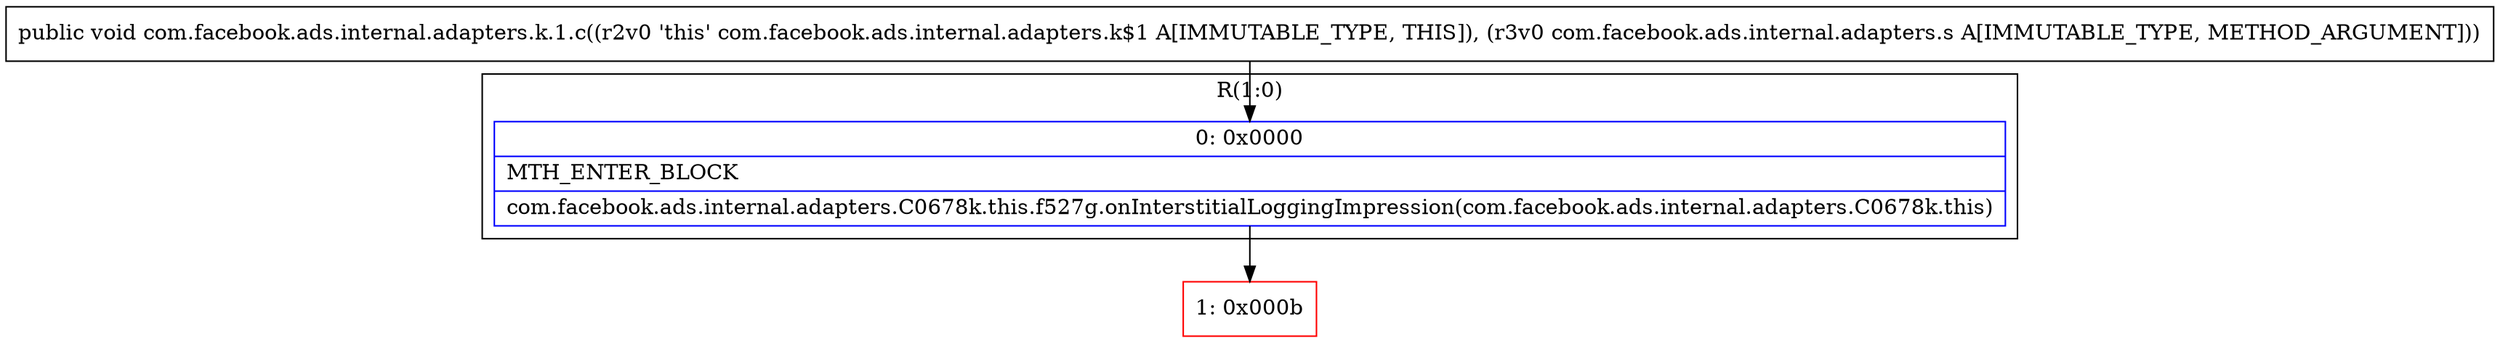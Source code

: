 digraph "CFG forcom.facebook.ads.internal.adapters.k.1.c(Lcom\/facebook\/ads\/internal\/adapters\/s;)V" {
subgraph cluster_Region_1212367950 {
label = "R(1:0)";
node [shape=record,color=blue];
Node_0 [shape=record,label="{0\:\ 0x0000|MTH_ENTER_BLOCK\l|com.facebook.ads.internal.adapters.C0678k.this.f527g.onInterstitialLoggingImpression(com.facebook.ads.internal.adapters.C0678k.this)\l}"];
}
Node_1 [shape=record,color=red,label="{1\:\ 0x000b}"];
MethodNode[shape=record,label="{public void com.facebook.ads.internal.adapters.k.1.c((r2v0 'this' com.facebook.ads.internal.adapters.k$1 A[IMMUTABLE_TYPE, THIS]), (r3v0 com.facebook.ads.internal.adapters.s A[IMMUTABLE_TYPE, METHOD_ARGUMENT])) }"];
MethodNode -> Node_0;
Node_0 -> Node_1;
}

